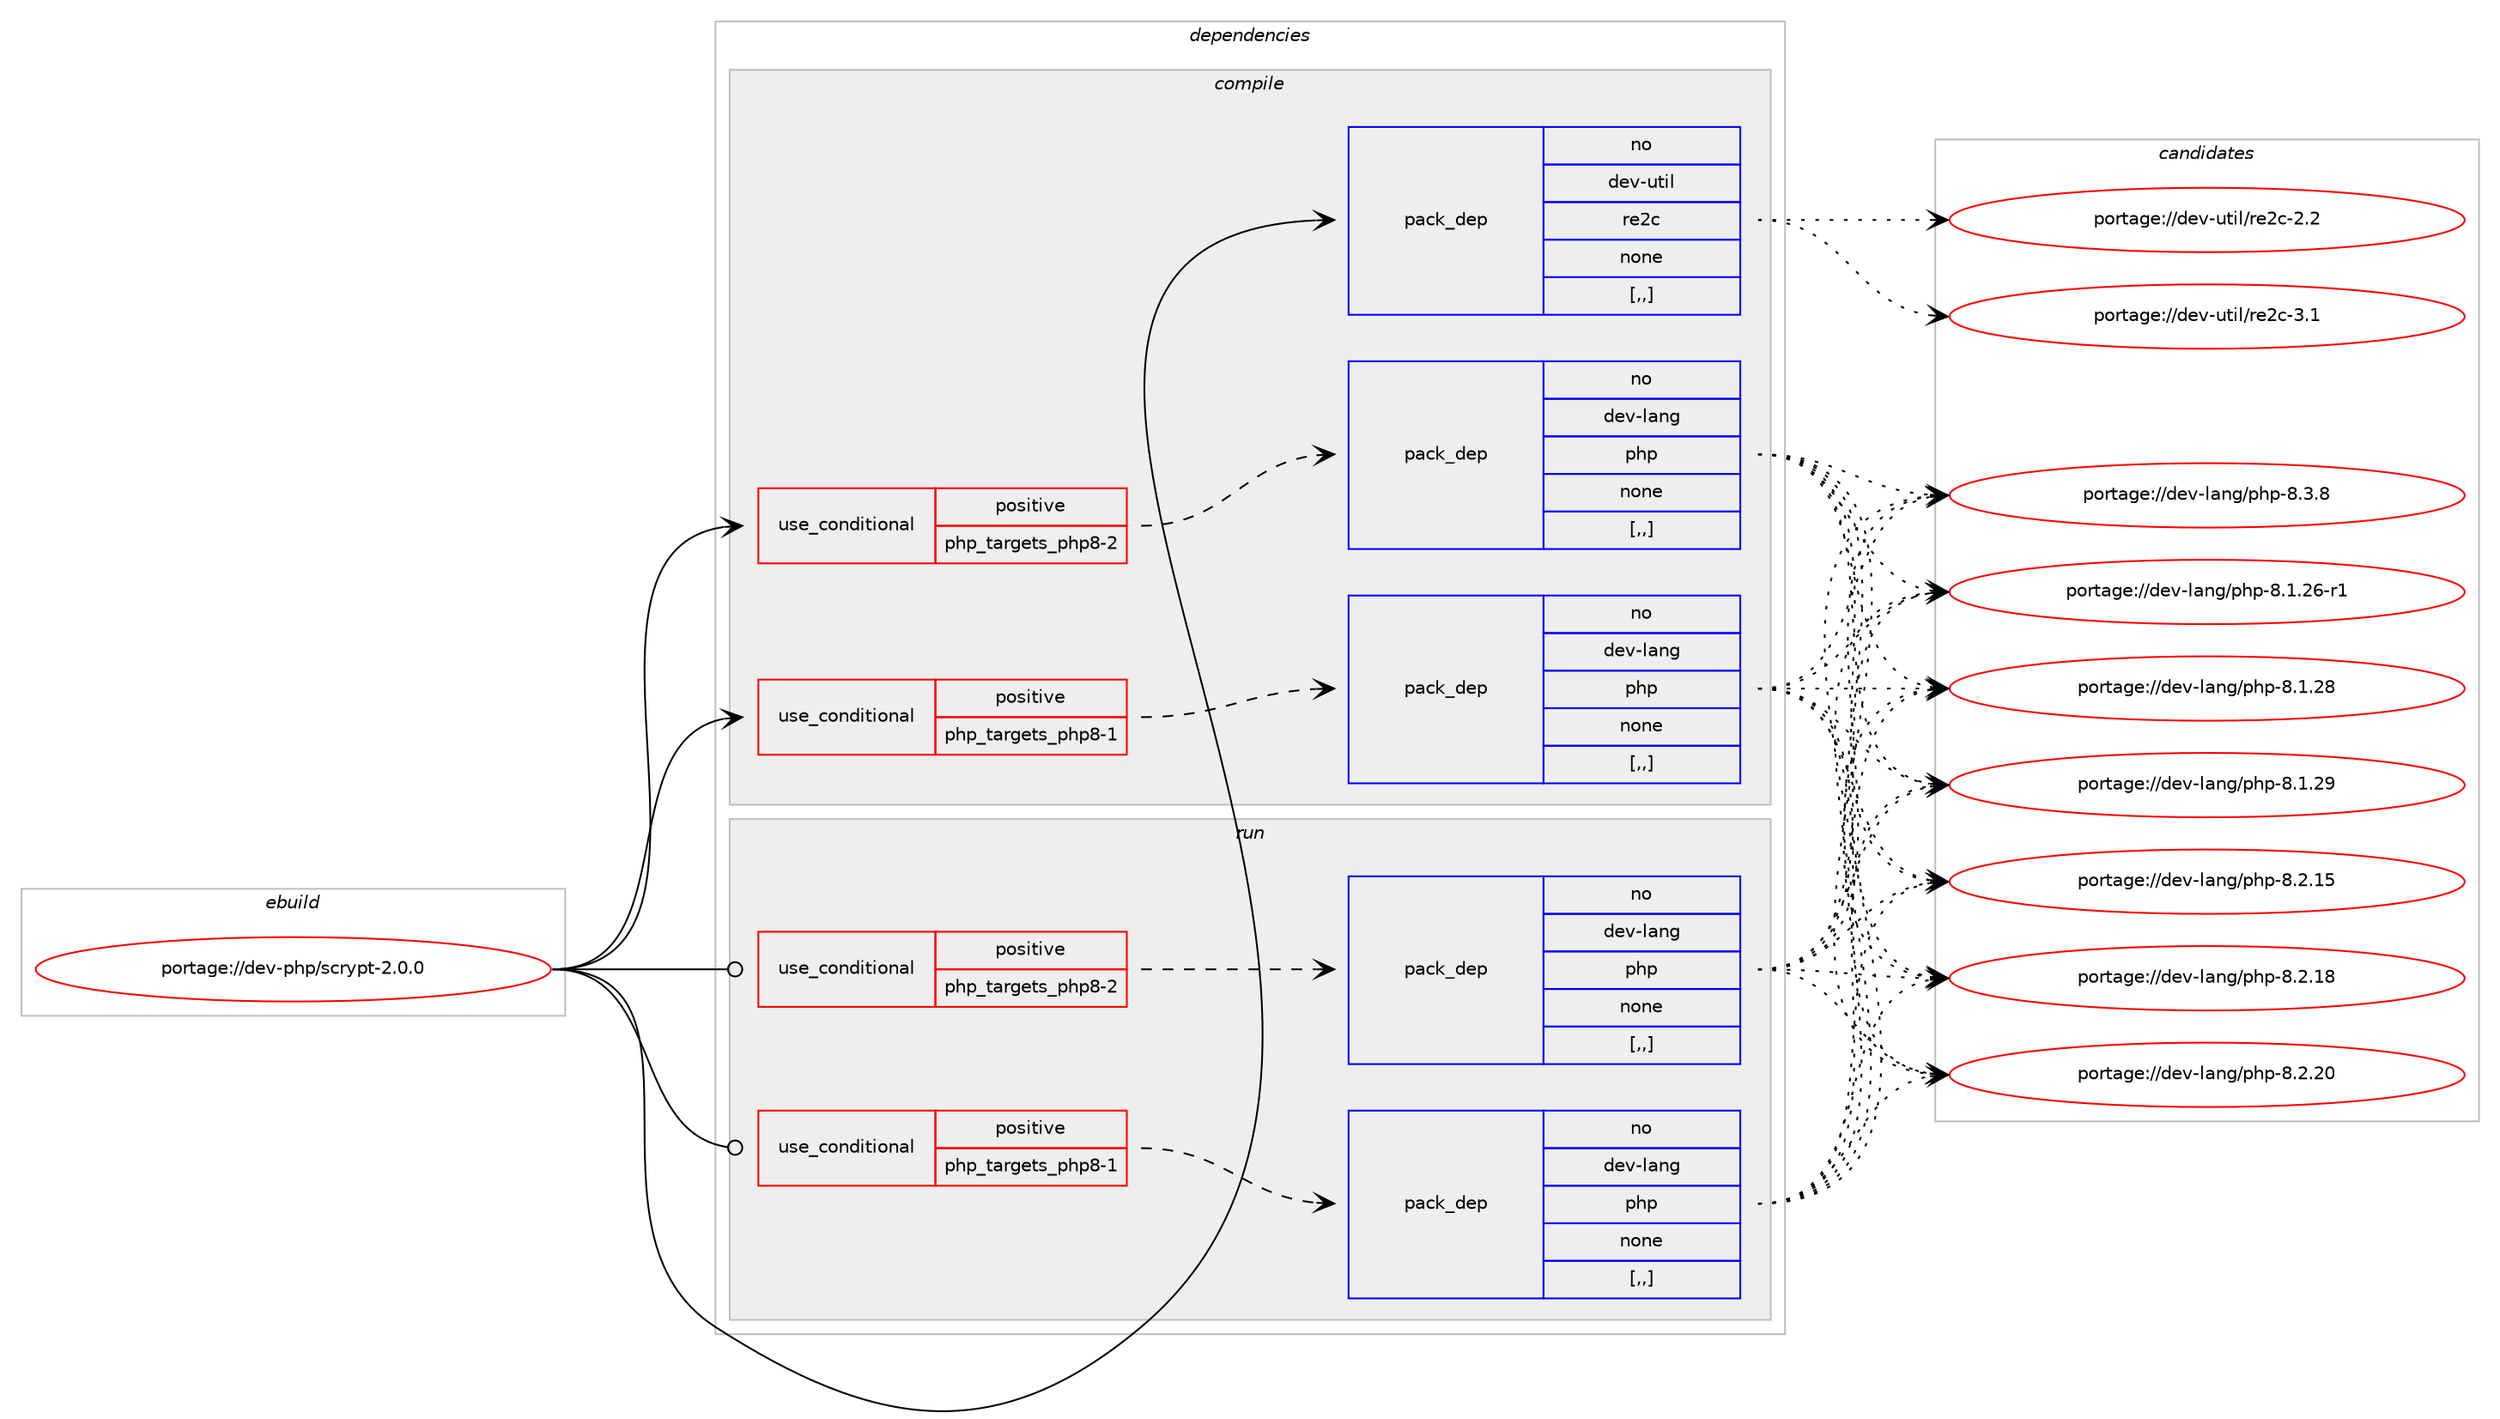 digraph prolog {

# *************
# Graph options
# *************

newrank=true;
concentrate=true;
compound=true;
graph [rankdir=LR,fontname=Helvetica,fontsize=10,ranksep=1.5];#, ranksep=2.5, nodesep=0.2];
edge  [arrowhead=vee];
node  [fontname=Helvetica,fontsize=10];

# **********
# The ebuild
# **********

subgraph cluster_leftcol {
color=gray;
rank=same;
label=<<i>ebuild</i>>;
id [label="portage://dev-php/scrypt-2.0.0", color=red, width=4, href="../dev-php/scrypt-2.0.0.svg"];
}

# ****************
# The dependencies
# ****************

subgraph cluster_midcol {
color=gray;
label=<<i>dependencies</i>>;
subgraph cluster_compile {
fillcolor="#eeeeee";
style=filled;
label=<<i>compile</i>>;
subgraph cond29516 {
dependency137283 [label=<<TABLE BORDER="0" CELLBORDER="1" CELLSPACING="0" CELLPADDING="4"><TR><TD ROWSPAN="3" CELLPADDING="10">use_conditional</TD></TR><TR><TD>positive</TD></TR><TR><TD>php_targets_php8-1</TD></TR></TABLE>>, shape=none, color=red];
subgraph pack106559 {
dependency137284 [label=<<TABLE BORDER="0" CELLBORDER="1" CELLSPACING="0" CELLPADDING="4" WIDTH="220"><TR><TD ROWSPAN="6" CELLPADDING="30">pack_dep</TD></TR><TR><TD WIDTH="110">no</TD></TR><TR><TD>dev-lang</TD></TR><TR><TD>php</TD></TR><TR><TD>none</TD></TR><TR><TD>[,,]</TD></TR></TABLE>>, shape=none, color=blue];
}
dependency137283:e -> dependency137284:w [weight=20,style="dashed",arrowhead="vee"];
}
id:e -> dependency137283:w [weight=20,style="solid",arrowhead="vee"];
subgraph cond29517 {
dependency137285 [label=<<TABLE BORDER="0" CELLBORDER="1" CELLSPACING="0" CELLPADDING="4"><TR><TD ROWSPAN="3" CELLPADDING="10">use_conditional</TD></TR><TR><TD>positive</TD></TR><TR><TD>php_targets_php8-2</TD></TR></TABLE>>, shape=none, color=red];
subgraph pack106560 {
dependency137286 [label=<<TABLE BORDER="0" CELLBORDER="1" CELLSPACING="0" CELLPADDING="4" WIDTH="220"><TR><TD ROWSPAN="6" CELLPADDING="30">pack_dep</TD></TR><TR><TD WIDTH="110">no</TD></TR><TR><TD>dev-lang</TD></TR><TR><TD>php</TD></TR><TR><TD>none</TD></TR><TR><TD>[,,]</TD></TR></TABLE>>, shape=none, color=blue];
}
dependency137285:e -> dependency137286:w [weight=20,style="dashed",arrowhead="vee"];
}
id:e -> dependency137285:w [weight=20,style="solid",arrowhead="vee"];
subgraph pack106561 {
dependency137287 [label=<<TABLE BORDER="0" CELLBORDER="1" CELLSPACING="0" CELLPADDING="4" WIDTH="220"><TR><TD ROWSPAN="6" CELLPADDING="30">pack_dep</TD></TR><TR><TD WIDTH="110">no</TD></TR><TR><TD>dev-util</TD></TR><TR><TD>re2c</TD></TR><TR><TD>none</TD></TR><TR><TD>[,,]</TD></TR></TABLE>>, shape=none, color=blue];
}
id:e -> dependency137287:w [weight=20,style="solid",arrowhead="vee"];
}
subgraph cluster_compileandrun {
fillcolor="#eeeeee";
style=filled;
label=<<i>compile and run</i>>;
}
subgraph cluster_run {
fillcolor="#eeeeee";
style=filled;
label=<<i>run</i>>;
subgraph cond29518 {
dependency137288 [label=<<TABLE BORDER="0" CELLBORDER="1" CELLSPACING="0" CELLPADDING="4"><TR><TD ROWSPAN="3" CELLPADDING="10">use_conditional</TD></TR><TR><TD>positive</TD></TR><TR><TD>php_targets_php8-1</TD></TR></TABLE>>, shape=none, color=red];
subgraph pack106562 {
dependency137289 [label=<<TABLE BORDER="0" CELLBORDER="1" CELLSPACING="0" CELLPADDING="4" WIDTH="220"><TR><TD ROWSPAN="6" CELLPADDING="30">pack_dep</TD></TR><TR><TD WIDTH="110">no</TD></TR><TR><TD>dev-lang</TD></TR><TR><TD>php</TD></TR><TR><TD>none</TD></TR><TR><TD>[,,]</TD></TR></TABLE>>, shape=none, color=blue];
}
dependency137288:e -> dependency137289:w [weight=20,style="dashed",arrowhead="vee"];
}
id:e -> dependency137288:w [weight=20,style="solid",arrowhead="odot"];
subgraph cond29519 {
dependency137290 [label=<<TABLE BORDER="0" CELLBORDER="1" CELLSPACING="0" CELLPADDING="4"><TR><TD ROWSPAN="3" CELLPADDING="10">use_conditional</TD></TR><TR><TD>positive</TD></TR><TR><TD>php_targets_php8-2</TD></TR></TABLE>>, shape=none, color=red];
subgraph pack106563 {
dependency137291 [label=<<TABLE BORDER="0" CELLBORDER="1" CELLSPACING="0" CELLPADDING="4" WIDTH="220"><TR><TD ROWSPAN="6" CELLPADDING="30">pack_dep</TD></TR><TR><TD WIDTH="110">no</TD></TR><TR><TD>dev-lang</TD></TR><TR><TD>php</TD></TR><TR><TD>none</TD></TR><TR><TD>[,,]</TD></TR></TABLE>>, shape=none, color=blue];
}
dependency137290:e -> dependency137291:w [weight=20,style="dashed",arrowhead="vee"];
}
id:e -> dependency137290:w [weight=20,style="solid",arrowhead="odot"];
}
}

# **************
# The candidates
# **************

subgraph cluster_choices {
rank=same;
color=gray;
label=<<i>candidates</i>>;

subgraph choice106559 {
color=black;
nodesep=1;
choice100101118451089711010347112104112455646494650544511449 [label="portage://dev-lang/php-8.1.26-r1", color=red, width=4,href="../dev-lang/php-8.1.26-r1.svg"];
choice10010111845108971101034711210411245564649465056 [label="portage://dev-lang/php-8.1.28", color=red, width=4,href="../dev-lang/php-8.1.28.svg"];
choice10010111845108971101034711210411245564649465057 [label="portage://dev-lang/php-8.1.29", color=red, width=4,href="../dev-lang/php-8.1.29.svg"];
choice10010111845108971101034711210411245564650464953 [label="portage://dev-lang/php-8.2.15", color=red, width=4,href="../dev-lang/php-8.2.15.svg"];
choice10010111845108971101034711210411245564650464956 [label="portage://dev-lang/php-8.2.18", color=red, width=4,href="../dev-lang/php-8.2.18.svg"];
choice10010111845108971101034711210411245564650465048 [label="portage://dev-lang/php-8.2.20", color=red, width=4,href="../dev-lang/php-8.2.20.svg"];
choice100101118451089711010347112104112455646514656 [label="portage://dev-lang/php-8.3.8", color=red, width=4,href="../dev-lang/php-8.3.8.svg"];
dependency137284:e -> choice100101118451089711010347112104112455646494650544511449:w [style=dotted,weight="100"];
dependency137284:e -> choice10010111845108971101034711210411245564649465056:w [style=dotted,weight="100"];
dependency137284:e -> choice10010111845108971101034711210411245564649465057:w [style=dotted,weight="100"];
dependency137284:e -> choice10010111845108971101034711210411245564650464953:w [style=dotted,weight="100"];
dependency137284:e -> choice10010111845108971101034711210411245564650464956:w [style=dotted,weight="100"];
dependency137284:e -> choice10010111845108971101034711210411245564650465048:w [style=dotted,weight="100"];
dependency137284:e -> choice100101118451089711010347112104112455646514656:w [style=dotted,weight="100"];
}
subgraph choice106560 {
color=black;
nodesep=1;
choice100101118451089711010347112104112455646494650544511449 [label="portage://dev-lang/php-8.1.26-r1", color=red, width=4,href="../dev-lang/php-8.1.26-r1.svg"];
choice10010111845108971101034711210411245564649465056 [label="portage://dev-lang/php-8.1.28", color=red, width=4,href="../dev-lang/php-8.1.28.svg"];
choice10010111845108971101034711210411245564649465057 [label="portage://dev-lang/php-8.1.29", color=red, width=4,href="../dev-lang/php-8.1.29.svg"];
choice10010111845108971101034711210411245564650464953 [label="portage://dev-lang/php-8.2.15", color=red, width=4,href="../dev-lang/php-8.2.15.svg"];
choice10010111845108971101034711210411245564650464956 [label="portage://dev-lang/php-8.2.18", color=red, width=4,href="../dev-lang/php-8.2.18.svg"];
choice10010111845108971101034711210411245564650465048 [label="portage://dev-lang/php-8.2.20", color=red, width=4,href="../dev-lang/php-8.2.20.svg"];
choice100101118451089711010347112104112455646514656 [label="portage://dev-lang/php-8.3.8", color=red, width=4,href="../dev-lang/php-8.3.8.svg"];
dependency137286:e -> choice100101118451089711010347112104112455646494650544511449:w [style=dotted,weight="100"];
dependency137286:e -> choice10010111845108971101034711210411245564649465056:w [style=dotted,weight="100"];
dependency137286:e -> choice10010111845108971101034711210411245564649465057:w [style=dotted,weight="100"];
dependency137286:e -> choice10010111845108971101034711210411245564650464953:w [style=dotted,weight="100"];
dependency137286:e -> choice10010111845108971101034711210411245564650464956:w [style=dotted,weight="100"];
dependency137286:e -> choice10010111845108971101034711210411245564650465048:w [style=dotted,weight="100"];
dependency137286:e -> choice100101118451089711010347112104112455646514656:w [style=dotted,weight="100"];
}
subgraph choice106561 {
color=black;
nodesep=1;
choice1001011184511711610510847114101509945504650 [label="portage://dev-util/re2c-2.2", color=red, width=4,href="../dev-util/re2c-2.2.svg"];
choice1001011184511711610510847114101509945514649 [label="portage://dev-util/re2c-3.1", color=red, width=4,href="../dev-util/re2c-3.1.svg"];
dependency137287:e -> choice1001011184511711610510847114101509945504650:w [style=dotted,weight="100"];
dependency137287:e -> choice1001011184511711610510847114101509945514649:w [style=dotted,weight="100"];
}
subgraph choice106562 {
color=black;
nodesep=1;
choice100101118451089711010347112104112455646494650544511449 [label="portage://dev-lang/php-8.1.26-r1", color=red, width=4,href="../dev-lang/php-8.1.26-r1.svg"];
choice10010111845108971101034711210411245564649465056 [label="portage://dev-lang/php-8.1.28", color=red, width=4,href="../dev-lang/php-8.1.28.svg"];
choice10010111845108971101034711210411245564649465057 [label="portage://dev-lang/php-8.1.29", color=red, width=4,href="../dev-lang/php-8.1.29.svg"];
choice10010111845108971101034711210411245564650464953 [label="portage://dev-lang/php-8.2.15", color=red, width=4,href="../dev-lang/php-8.2.15.svg"];
choice10010111845108971101034711210411245564650464956 [label="portage://dev-lang/php-8.2.18", color=red, width=4,href="../dev-lang/php-8.2.18.svg"];
choice10010111845108971101034711210411245564650465048 [label="portage://dev-lang/php-8.2.20", color=red, width=4,href="../dev-lang/php-8.2.20.svg"];
choice100101118451089711010347112104112455646514656 [label="portage://dev-lang/php-8.3.8", color=red, width=4,href="../dev-lang/php-8.3.8.svg"];
dependency137289:e -> choice100101118451089711010347112104112455646494650544511449:w [style=dotted,weight="100"];
dependency137289:e -> choice10010111845108971101034711210411245564649465056:w [style=dotted,weight="100"];
dependency137289:e -> choice10010111845108971101034711210411245564649465057:w [style=dotted,weight="100"];
dependency137289:e -> choice10010111845108971101034711210411245564650464953:w [style=dotted,weight="100"];
dependency137289:e -> choice10010111845108971101034711210411245564650464956:w [style=dotted,weight="100"];
dependency137289:e -> choice10010111845108971101034711210411245564650465048:w [style=dotted,weight="100"];
dependency137289:e -> choice100101118451089711010347112104112455646514656:w [style=dotted,weight="100"];
}
subgraph choice106563 {
color=black;
nodesep=1;
choice100101118451089711010347112104112455646494650544511449 [label="portage://dev-lang/php-8.1.26-r1", color=red, width=4,href="../dev-lang/php-8.1.26-r1.svg"];
choice10010111845108971101034711210411245564649465056 [label="portage://dev-lang/php-8.1.28", color=red, width=4,href="../dev-lang/php-8.1.28.svg"];
choice10010111845108971101034711210411245564649465057 [label="portage://dev-lang/php-8.1.29", color=red, width=4,href="../dev-lang/php-8.1.29.svg"];
choice10010111845108971101034711210411245564650464953 [label="portage://dev-lang/php-8.2.15", color=red, width=4,href="../dev-lang/php-8.2.15.svg"];
choice10010111845108971101034711210411245564650464956 [label="portage://dev-lang/php-8.2.18", color=red, width=4,href="../dev-lang/php-8.2.18.svg"];
choice10010111845108971101034711210411245564650465048 [label="portage://dev-lang/php-8.2.20", color=red, width=4,href="../dev-lang/php-8.2.20.svg"];
choice100101118451089711010347112104112455646514656 [label="portage://dev-lang/php-8.3.8", color=red, width=4,href="../dev-lang/php-8.3.8.svg"];
dependency137291:e -> choice100101118451089711010347112104112455646494650544511449:w [style=dotted,weight="100"];
dependency137291:e -> choice10010111845108971101034711210411245564649465056:w [style=dotted,weight="100"];
dependency137291:e -> choice10010111845108971101034711210411245564649465057:w [style=dotted,weight="100"];
dependency137291:e -> choice10010111845108971101034711210411245564650464953:w [style=dotted,weight="100"];
dependency137291:e -> choice10010111845108971101034711210411245564650464956:w [style=dotted,weight="100"];
dependency137291:e -> choice10010111845108971101034711210411245564650465048:w [style=dotted,weight="100"];
dependency137291:e -> choice100101118451089711010347112104112455646514656:w [style=dotted,weight="100"];
}
}

}
